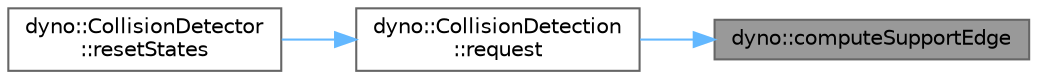 digraph "dyno::computeSupportEdge"
{
 // LATEX_PDF_SIZE
  bgcolor="transparent";
  edge [fontname=Helvetica,fontsize=10,labelfontname=Helvetica,labelfontsize=10];
  node [fontname=Helvetica,fontsize=10,shape=box,height=0.2,width=0.4];
  rankdir="RL";
  Node1 [id="Node000001",label="dyno::computeSupportEdge",height=0.2,width=0.4,color="gray40", fillcolor="grey60", style="filled", fontcolor="black",tooltip=" "];
  Node1 -> Node2 [id="edge1_Node000001_Node000002",dir="back",color="steelblue1",style="solid",tooltip=" "];
  Node2 [id="Node000002",label="dyno::CollisionDetection\l::request",height=0.2,width=0.4,color="grey40", fillcolor="white", style="filled",URL="$classdyno_1_1_collision_detection.html#a3e06d669be455854051442ce9a83cd0e",tooltip=" "];
  Node2 -> Node3 [id="edge2_Node000002_Node000003",dir="back",color="steelblue1",style="solid",tooltip=" "];
  Node3 [id="Node000003",label="dyno::CollisionDetector\l::resetStates",height=0.2,width=0.4,color="grey40", fillcolor="white", style="filled",URL="$classdyno_1_1_collision_detector.html#a5da0262341622b8235d12d3835646f9f",tooltip=" "];
}
